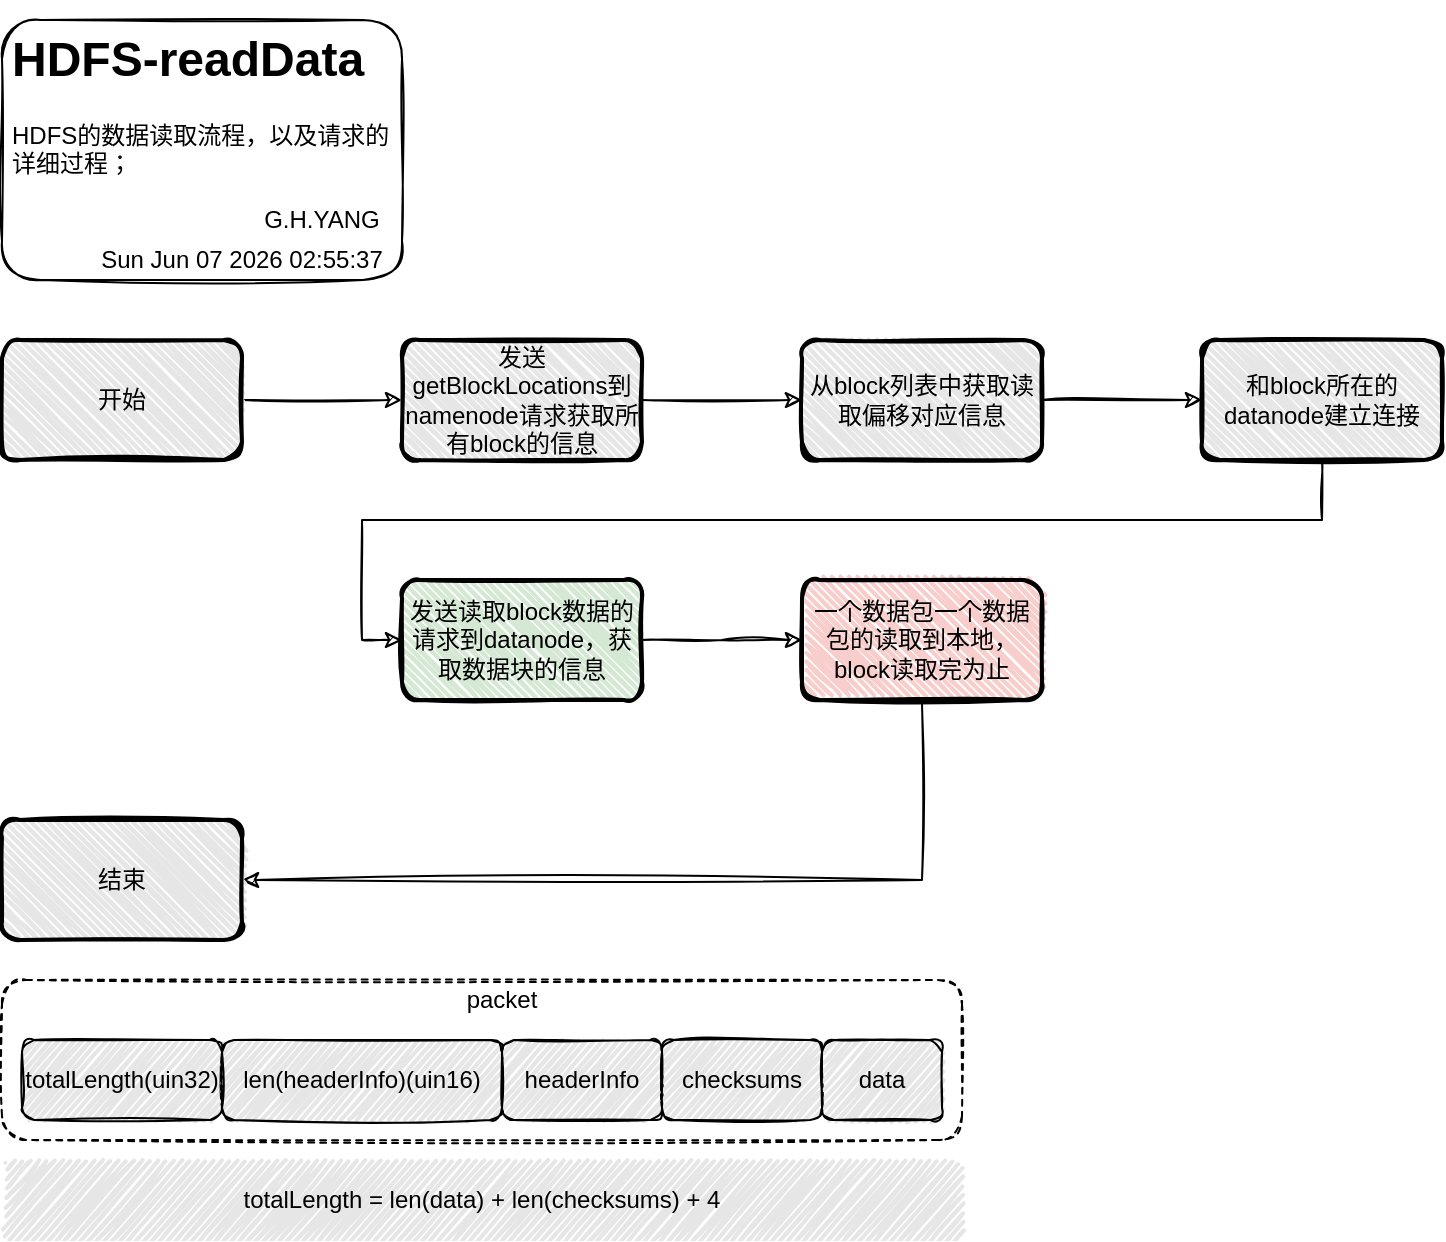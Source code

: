 <mxfile version="13.9.9" type="device"><diagram id="_D6I7Td_pwSX0EYAhLKc" name="流程信息"><mxGraphModel dx="1425" dy="624" grid="1" gridSize="10" guides="1" tooltips="1" connect="1" arrows="1" fold="1" page="1" pageScale="1" pageWidth="850" pageHeight="1100" math="0" shadow="0"><root><mxCell id="0"/><mxCell id="1" parent="0"/><mxCell id="pOgqpj9gBaBShtnxZT3h-28" value="" style="edgeStyle=orthogonalEdgeStyle;rounded=0;orthogonalLoop=1;jettySize=auto;html=1;sketch=1;" parent="1" source="pOgqpj9gBaBShtnxZT3h-29" target="pOgqpj9gBaBShtnxZT3h-31" edge="1"><mxGeometry relative="1" as="geometry"/></mxCell><mxCell id="pOgqpj9gBaBShtnxZT3h-29" value="开始" style="rounded=1;whiteSpace=wrap;html=1;strokeWidth=2;fillWeight=2;hachureGap=3;hachureAngle=45;sketch=1;fillColor=#E6E6E6;jiggle=1;" parent="1" vertex="1"><mxGeometry x="40" y="200" width="120" height="60" as="geometry"/></mxCell><mxCell id="pOgqpj9gBaBShtnxZT3h-30" value="" style="edgeStyle=orthogonalEdgeStyle;rounded=0;sketch=1;orthogonalLoop=1;jettySize=auto;html=1;" parent="1" source="pOgqpj9gBaBShtnxZT3h-31" target="pOgqpj9gBaBShtnxZT3h-33" edge="1"><mxGeometry relative="1" as="geometry"/></mxCell><mxCell id="pOgqpj9gBaBShtnxZT3h-31" value="发送getBlockLocations到namenode请求获取所有block的信息" style="rounded=1;whiteSpace=wrap;html=1;strokeWidth=2;fillWeight=2;hachureGap=3;hachureAngle=45;sketch=1;fillColor=#E6E6E6;" parent="1" vertex="1"><mxGeometry x="240" y="200" width="120" height="60" as="geometry"/></mxCell><mxCell id="pOgqpj9gBaBShtnxZT3h-32" value="" style="edgeStyle=orthogonalEdgeStyle;rounded=0;sketch=1;orthogonalLoop=1;jettySize=auto;html=1;" parent="1" source="pOgqpj9gBaBShtnxZT3h-33" target="pOgqpj9gBaBShtnxZT3h-38" edge="1"><mxGeometry relative="1" as="geometry"/></mxCell><mxCell id="pOgqpj9gBaBShtnxZT3h-33" value="从block列表中获取读取偏移对应信息" style="whiteSpace=wrap;html=1;rounded=1;strokeWidth=2;fillColor=#E6E6E6;sketch=1;fillWeight=2;hachureGap=3;hachureAngle=45;" parent="1" vertex="1"><mxGeometry x="440" y="200" width="120" height="60" as="geometry"/></mxCell><mxCell id="pOgqpj9gBaBShtnxZT3h-34" value="&lt;h1&gt;HDFS-readData&lt;/h1&gt;&lt;p&gt;HDFS的数据读取流程，以及请求的详细过程；&lt;/p&gt;" style="text;html=1;strokeColor=none;fillColor=none;spacing=5;spacingTop=-20;whiteSpace=wrap;overflow=hidden;rounded=0;fillWeight=2;hachureGap=3;jiggle=1;" parent="1" vertex="1"><mxGeometry x="40" y="40" width="200" height="80" as="geometry"/></mxCell><UserObject label="%date{ddd mmm dd yyyy HH:MM:ss}%" placeholders="1" id="pOgqpj9gBaBShtnxZT3h-35"><mxCell style="text;html=1;strokeColor=none;fillColor=none;align=center;verticalAlign=middle;whiteSpace=wrap;overflow=hidden;fillWeight=2;hachureGap=3;jiggle=1;" parent="1" vertex="1"><mxGeometry x="80" y="150" width="160" height="20" as="geometry"/></mxCell></UserObject><mxCell id="pOgqpj9gBaBShtnxZT3h-36" value="" style="rounded=1;whiteSpace=wrap;html=1;fillWeight=2;hachureGap=3;jiggle=1;sketch=1;fillColor=none;" parent="1" vertex="1"><mxGeometry x="40" y="40" width="200" height="130" as="geometry"/></mxCell><mxCell id="pOgqpj9gBaBShtnxZT3h-37" style="edgeStyle=orthogonalEdgeStyle;rounded=0;sketch=1;orthogonalLoop=1;jettySize=auto;html=1;entryX=0;entryY=0.5;entryDx=0;entryDy=0;exitX=0.5;exitY=1;exitDx=0;exitDy=0;" parent="1" source="pOgqpj9gBaBShtnxZT3h-38" target="pOgqpj9gBaBShtnxZT3h-40" edge="1"><mxGeometry relative="1" as="geometry"/></mxCell><mxCell id="pOgqpj9gBaBShtnxZT3h-38" value="和block所在的datanode建立连接" style="whiteSpace=wrap;html=1;rounded=1;strokeWidth=2;fillColor=#E6E6E6;sketch=1;fillWeight=2;hachureGap=3;hachureAngle=45;" parent="1" vertex="1"><mxGeometry x="640" y="200" width="120" height="60" as="geometry"/></mxCell><mxCell id="pOgqpj9gBaBShtnxZT3h-39" value="" style="edgeStyle=orthogonalEdgeStyle;rounded=0;sketch=1;orthogonalLoop=1;jettySize=auto;html=1;" parent="1" source="pOgqpj9gBaBShtnxZT3h-40" edge="1"><mxGeometry relative="1" as="geometry"><mxPoint x="440" y="350" as="targetPoint"/></mxGeometry></mxCell><mxCell id="pOgqpj9gBaBShtnxZT3h-40" value="发送读取block数据的请求到datanode，获取数据块的信息" style="whiteSpace=wrap;html=1;rounded=1;strokeWidth=2;sketch=1;fillWeight=2;hachureGap=3;hachureAngle=45;jiggle=1;fillColor=#d5e8d4;" parent="1" vertex="1"><mxGeometry x="240" y="320" width="120" height="60" as="geometry"/></mxCell><mxCell id="pOgqpj9gBaBShtnxZT3h-42" style="edgeStyle=orthogonalEdgeStyle;rounded=0;sketch=1;orthogonalLoop=1;jettySize=auto;html=1;entryX=1;entryY=0.5;entryDx=0;entryDy=0;exitX=0.5;exitY=1;exitDx=0;exitDy=0;" parent="1" source="pOgqpj9gBaBShtnxZT3h-44" target="pOgqpj9gBaBShtnxZT3h-45" edge="1"><mxGeometry relative="1" as="geometry"><mxPoint x="700" y="380" as="sourcePoint"/></mxGeometry></mxCell><mxCell id="pOgqpj9gBaBShtnxZT3h-44" value="一个数据包一个数据包的读取到本地，block读取完为止" style="whiteSpace=wrap;html=1;rounded=1;strokeWidth=2;sketch=1;fillWeight=2;hachureGap=3;hachureAngle=45;jiggle=1;fillStyle=auto;fillColor=#f8cecc;" parent="1" vertex="1"><mxGeometry x="440" y="320" width="120" height="60" as="geometry"/></mxCell><mxCell id="pOgqpj9gBaBShtnxZT3h-45" value="结束" style="rounded=1;whiteSpace=wrap;html=1;strokeWidth=2;fillWeight=2;hachureGap=3;hachureAngle=45;sketch=1;fillColor=#E6E6E6;jiggle=1;" parent="1" vertex="1"><mxGeometry x="40" y="440" width="120" height="60" as="geometry"/></mxCell><mxCell id="pOgqpj9gBaBShtnxZT3h-46" value="G.H.YANG" style="text;html=1;strokeColor=none;fillColor=none;align=center;verticalAlign=middle;whiteSpace=wrap;rounded=0;sketch=1;fillWeight=2;hachureGap=3;jiggle=1;" parent="1" vertex="1"><mxGeometry x="170" y="130" width="60" height="20" as="geometry"/></mxCell><mxCell id="pOgqpj9gBaBShtnxZT3h-47" value="" style="rounded=1;whiteSpace=wrap;html=1;sketch=1;fillWeight=2;hachureGap=3;jiggle=1;strokeColor=#000000;fillColor=none;dashed=1;" parent="1" vertex="1"><mxGeometry x="40" y="520" width="480" height="80" as="geometry"/></mxCell><mxCell id="pOgqpj9gBaBShtnxZT3h-48" value="packet" style="text;html=1;strokeColor=none;fillColor=none;align=center;verticalAlign=middle;whiteSpace=wrap;rounded=0;dashed=1;sketch=1;fillWeight=2;hachureGap=3;jiggle=1;" parent="1" vertex="1"><mxGeometry x="245" y="520" width="90" height="20" as="geometry"/></mxCell><mxCell id="pOgqpj9gBaBShtnxZT3h-49" value="totalLength(uin32)" style="rounded=1;whiteSpace=wrap;html=1;sketch=1;fillWeight=2;hachureGap=3;jiggle=1;strokeColor=#000000;fillColor=#E6E6E6;" parent="1" vertex="1"><mxGeometry x="50" y="550" width="100" height="40" as="geometry"/></mxCell><mxCell id="pOgqpj9gBaBShtnxZT3h-50" value="len(headerInfo)(uin16)" style="rounded=1;whiteSpace=wrap;html=1;sketch=1;fillWeight=2;hachureGap=3;jiggle=1;strokeColor=#000000;fillColor=#E6E6E6;" parent="1" vertex="1"><mxGeometry x="150" y="550" width="140" height="40" as="geometry"/></mxCell><mxCell id="pOgqpj9gBaBShtnxZT3h-51" value="headerInfo" style="rounded=1;whiteSpace=wrap;html=1;sketch=1;fillWeight=2;hachureGap=3;jiggle=1;strokeColor=#000000;fillColor=#E6E6E6;" parent="1" vertex="1"><mxGeometry x="290" y="550" width="80" height="40" as="geometry"/></mxCell><mxCell id="pOgqpj9gBaBShtnxZT3h-52" value="checksums" style="rounded=1;whiteSpace=wrap;html=1;sketch=1;fillWeight=2;hachureGap=3;jiggle=1;strokeColor=#000000;fillColor=#E6E6E6;" parent="1" vertex="1"><mxGeometry x="370" y="550" width="80" height="40" as="geometry"/></mxCell><mxCell id="pOgqpj9gBaBShtnxZT3h-53" value="data" style="rounded=1;whiteSpace=wrap;html=1;sketch=1;fillWeight=2;hachureGap=3;jiggle=1;strokeColor=#000000;fillColor=#E6E6E6;" parent="1" vertex="1"><mxGeometry x="450" y="550" width="60" height="40" as="geometry"/></mxCell><mxCell id="pOgqpj9gBaBShtnxZT3h-54" value="totalLength = len(data) + len(checksums) + 4" style="rounded=1;whiteSpace=wrap;html=1;sketch=1;fillWeight=2;hachureGap=3;jiggle=1;fillColor=#E6E6E6;strokeColor=none;" parent="1" vertex="1"><mxGeometry x="40" y="610" width="480" height="40" as="geometry"/></mxCell></root></mxGraphModel></diagram></mxfile>